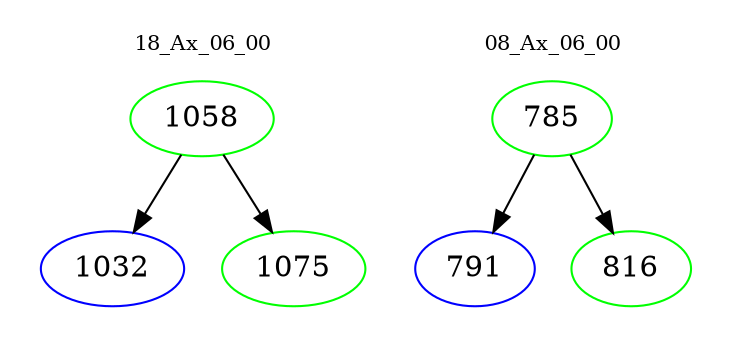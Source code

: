 digraph{
subgraph cluster_0 {
color = white
label = "18_Ax_06_00";
fontsize=10;
T0_1058 [label="1058", color="green"]
T0_1058 -> T0_1032 [color="black"]
T0_1032 [label="1032", color="blue"]
T0_1058 -> T0_1075 [color="black"]
T0_1075 [label="1075", color="green"]
}
subgraph cluster_1 {
color = white
label = "08_Ax_06_00";
fontsize=10;
T1_785 [label="785", color="green"]
T1_785 -> T1_791 [color="black"]
T1_791 [label="791", color="blue"]
T1_785 -> T1_816 [color="black"]
T1_816 [label="816", color="green"]
}
}
